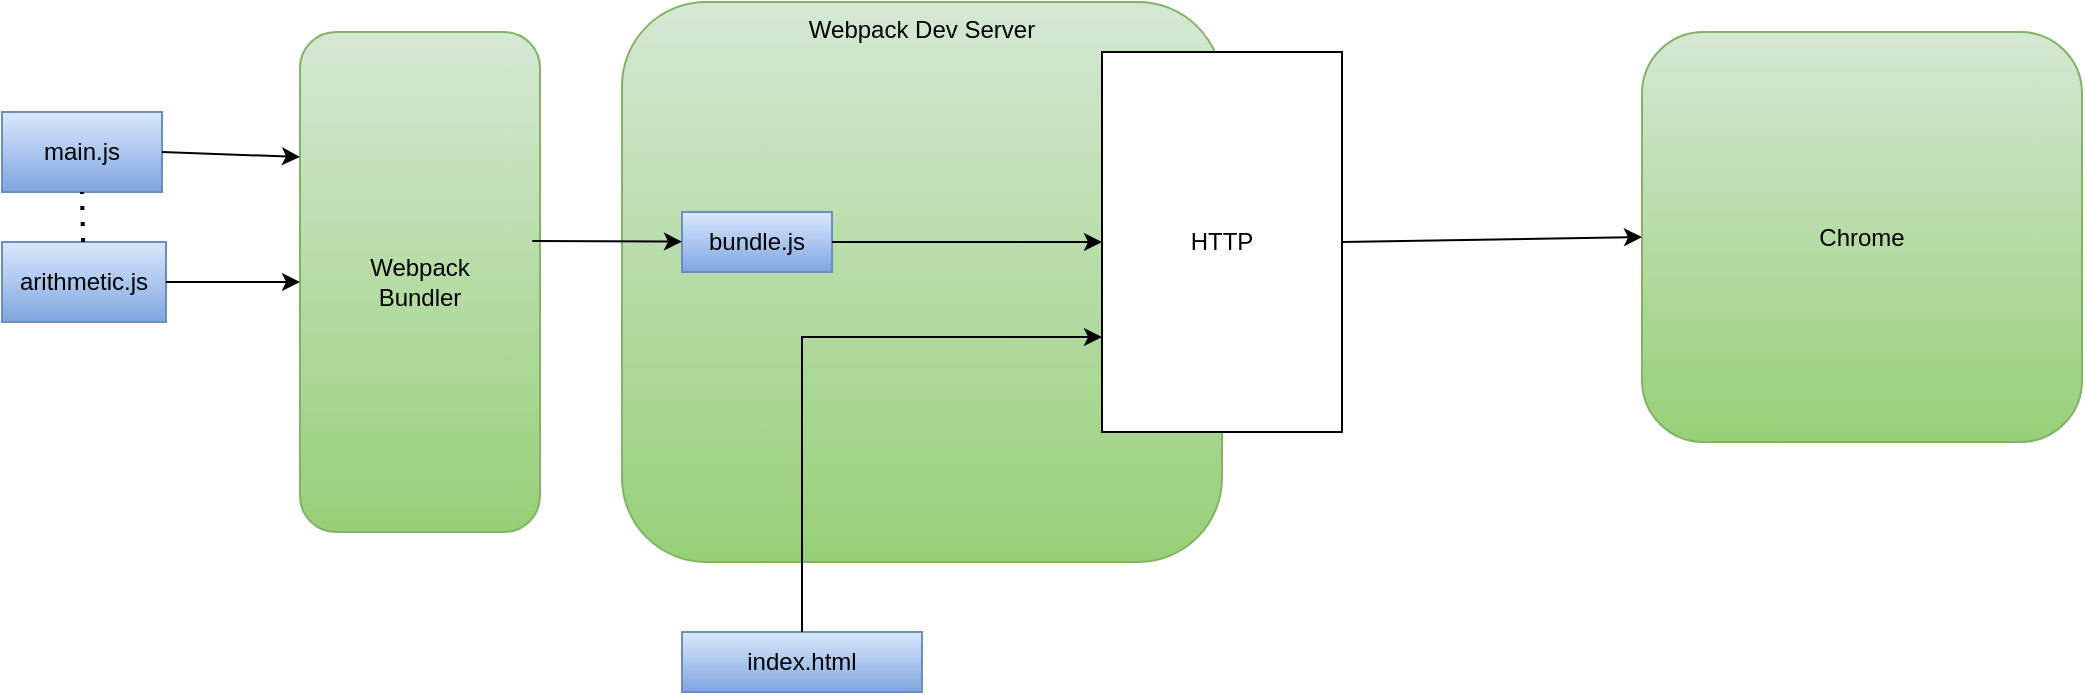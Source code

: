 <mxfile version="21.1.2" type="device">
  <diagram name="Page-1" id="0Q77MG74kSeCORmHFdPx">
    <mxGraphModel dx="2076" dy="1408" grid="1" gridSize="10" guides="1" tooltips="1" connect="1" arrows="1" fold="1" page="1" pageScale="1" pageWidth="850" pageHeight="1100" math="0" shadow="0">
      <root>
        <mxCell id="0" />
        <mxCell id="1" parent="0" />
        <mxCell id="lfwvOlAkgITGx8fu9qw_-40" value="Webpack Dev Server" style="rounded=1;whiteSpace=wrap;html=1;fillColor=#d5e8d4;strokeColor=#82b366;gradientColor=#97d077;verticalAlign=top;" vertex="1" parent="1">
          <mxGeometry x="410" y="495" width="300" height="280" as="geometry" />
        </mxCell>
        <mxCell id="lfwvOlAkgITGx8fu9qw_-27" value="main.js" style="rounded=0;whiteSpace=wrap;html=1;fillColor=#dae8fc;strokeColor=#6c8ebf;gradientColor=#7ea6e0;" vertex="1" parent="1">
          <mxGeometry x="100" y="550" width="80" height="40" as="geometry" />
        </mxCell>
        <mxCell id="lfwvOlAkgITGx8fu9qw_-28" value="arithmetic.js" style="rounded=0;whiteSpace=wrap;html=1;fillColor=#dae8fc;strokeColor=#6c8ebf;gradientColor=#7ea6e0;" vertex="1" parent="1">
          <mxGeometry x="100" y="615" width="82" height="40" as="geometry" />
        </mxCell>
        <mxCell id="lfwvOlAkgITGx8fu9qw_-29" value="" style="endArrow=none;dashed=1;html=1;dashPattern=1 3;strokeWidth=2;rounded=0;entryX=0.5;entryY=1;entryDx=0;entryDy=0;" edge="1" parent="1" source="lfwvOlAkgITGx8fu9qw_-28" target="lfwvOlAkgITGx8fu9qw_-27">
          <mxGeometry width="50" height="50" relative="1" as="geometry">
            <mxPoint x="59" y="660" as="sourcePoint" />
            <mxPoint x="109" y="610" as="targetPoint" />
          </mxGeometry>
        </mxCell>
        <mxCell id="lfwvOlAkgITGx8fu9qw_-30" value="Webpack&lt;br&gt;Bundler" style="rounded=1;whiteSpace=wrap;html=1;fillColor=#d5e8d4;strokeColor=#82b366;gradientColor=#97d077;" vertex="1" parent="1">
          <mxGeometry x="249" y="510" width="120" height="250" as="geometry" />
        </mxCell>
        <mxCell id="lfwvOlAkgITGx8fu9qw_-31" value="" style="endArrow=classic;html=1;rounded=0;entryX=0;entryY=0.25;entryDx=0;entryDy=0;exitX=1;exitY=0.5;exitDx=0;exitDy=0;" edge="1" parent="1" source="lfwvOlAkgITGx8fu9qw_-27" target="lfwvOlAkgITGx8fu9qw_-30">
          <mxGeometry width="50" height="50" relative="1" as="geometry">
            <mxPoint x="169" y="610" as="sourcePoint" />
            <mxPoint x="-1" y="575" as="targetPoint" />
          </mxGeometry>
        </mxCell>
        <mxCell id="lfwvOlAkgITGx8fu9qw_-32" value="" style="endArrow=classic;html=1;rounded=0;exitX=1;exitY=0.5;exitDx=0;exitDy=0;entryX=0;entryY=0.5;entryDx=0;entryDy=0;" edge="1" parent="1" source="lfwvOlAkgITGx8fu9qw_-28" target="lfwvOlAkgITGx8fu9qw_-30">
          <mxGeometry width="50" height="50" relative="1" as="geometry">
            <mxPoint x="119" y="630" as="sourcePoint" />
            <mxPoint x="-1" y="635" as="targetPoint" />
          </mxGeometry>
        </mxCell>
        <mxCell id="lfwvOlAkgITGx8fu9qw_-36" style="edgeStyle=orthogonalEdgeStyle;rounded=0;orthogonalLoop=1;jettySize=auto;html=1;exitX=0.5;exitY=1;exitDx=0;exitDy=0;" edge="1" parent="1" source="lfwvOlAkgITGx8fu9qw_-27" target="lfwvOlAkgITGx8fu9qw_-27">
          <mxGeometry relative="1" as="geometry" />
        </mxCell>
        <mxCell id="lfwvOlAkgITGx8fu9qw_-37" value="bundle.js" style="rounded=0;whiteSpace=wrap;html=1;fillColor=#dae8fc;strokeColor=#6c8ebf;gradientColor=#7ea6e0;" vertex="1" parent="1">
          <mxGeometry x="440" y="600" width="75" height="30" as="geometry" />
        </mxCell>
        <mxCell id="lfwvOlAkgITGx8fu9qw_-39" value="" style="endArrow=classic;html=1;rounded=0;exitX=0.968;exitY=0.418;exitDx=0;exitDy=0;exitPerimeter=0;" edge="1" parent="1" source="lfwvOlAkgITGx8fu9qw_-30" target="lfwvOlAkgITGx8fu9qw_-37">
          <mxGeometry width="50" height="50" relative="1" as="geometry">
            <mxPoint x="250" y="650" as="sourcePoint" />
            <mxPoint x="300" y="600" as="targetPoint" />
          </mxGeometry>
        </mxCell>
        <mxCell id="lfwvOlAkgITGx8fu9qw_-41" value="index.html" style="rounded=0;whiteSpace=wrap;html=1;fillColor=#dae8fc;strokeColor=#6c8ebf;gradientColor=#7ea6e0;" vertex="1" parent="1">
          <mxGeometry x="440" y="810" width="120" height="30" as="geometry" />
        </mxCell>
        <mxCell id="lfwvOlAkgITGx8fu9qw_-43" value="HTTP" style="rounded=0;whiteSpace=wrap;html=1;" vertex="1" parent="1">
          <mxGeometry x="650" y="520" width="120" height="190" as="geometry" />
        </mxCell>
        <mxCell id="lfwvOlAkgITGx8fu9qw_-44" value="" style="endArrow=classic;html=1;rounded=0;edgeStyle=orthogonalEdgeStyle;exitX=0.5;exitY=0;exitDx=0;exitDy=0;entryX=0;entryY=0.75;entryDx=0;entryDy=0;" edge="1" parent="1" source="lfwvOlAkgITGx8fu9qw_-41" target="lfwvOlAkgITGx8fu9qw_-43">
          <mxGeometry width="50" height="50" relative="1" as="geometry">
            <mxPoint x="440" y="590" as="sourcePoint" />
            <mxPoint x="490" y="540" as="targetPoint" />
          </mxGeometry>
        </mxCell>
        <mxCell id="lfwvOlAkgITGx8fu9qw_-45" value="" style="endArrow=classic;html=1;rounded=0;entryX=0;entryY=0.5;entryDx=0;entryDy=0;exitX=1;exitY=0.5;exitDx=0;exitDy=0;" edge="1" parent="1" source="lfwvOlAkgITGx8fu9qw_-37" target="lfwvOlAkgITGx8fu9qw_-43">
          <mxGeometry width="50" height="50" relative="1" as="geometry">
            <mxPoint x="440" y="590" as="sourcePoint" />
            <mxPoint x="490" y="540" as="targetPoint" />
          </mxGeometry>
        </mxCell>
        <mxCell id="lfwvOlAkgITGx8fu9qw_-46" value="Chrome" style="rounded=1;whiteSpace=wrap;html=1;fillColor=#d5e8d4;strokeColor=#82b366;gradientColor=#97d077;" vertex="1" parent="1">
          <mxGeometry x="920" y="510" width="220" height="205" as="geometry" />
        </mxCell>
        <mxCell id="lfwvOlAkgITGx8fu9qw_-47" value="" style="endArrow=classic;html=1;rounded=0;entryX=0;entryY=0.5;entryDx=0;entryDy=0;exitX=1;exitY=0.5;exitDx=0;exitDy=0;" edge="1" parent="1" source="lfwvOlAkgITGx8fu9qw_-43" target="lfwvOlAkgITGx8fu9qw_-46">
          <mxGeometry width="50" height="50" relative="1" as="geometry">
            <mxPoint x="510" y="510" as="sourcePoint" />
            <mxPoint x="560" y="460" as="targetPoint" />
          </mxGeometry>
        </mxCell>
      </root>
    </mxGraphModel>
  </diagram>
</mxfile>

